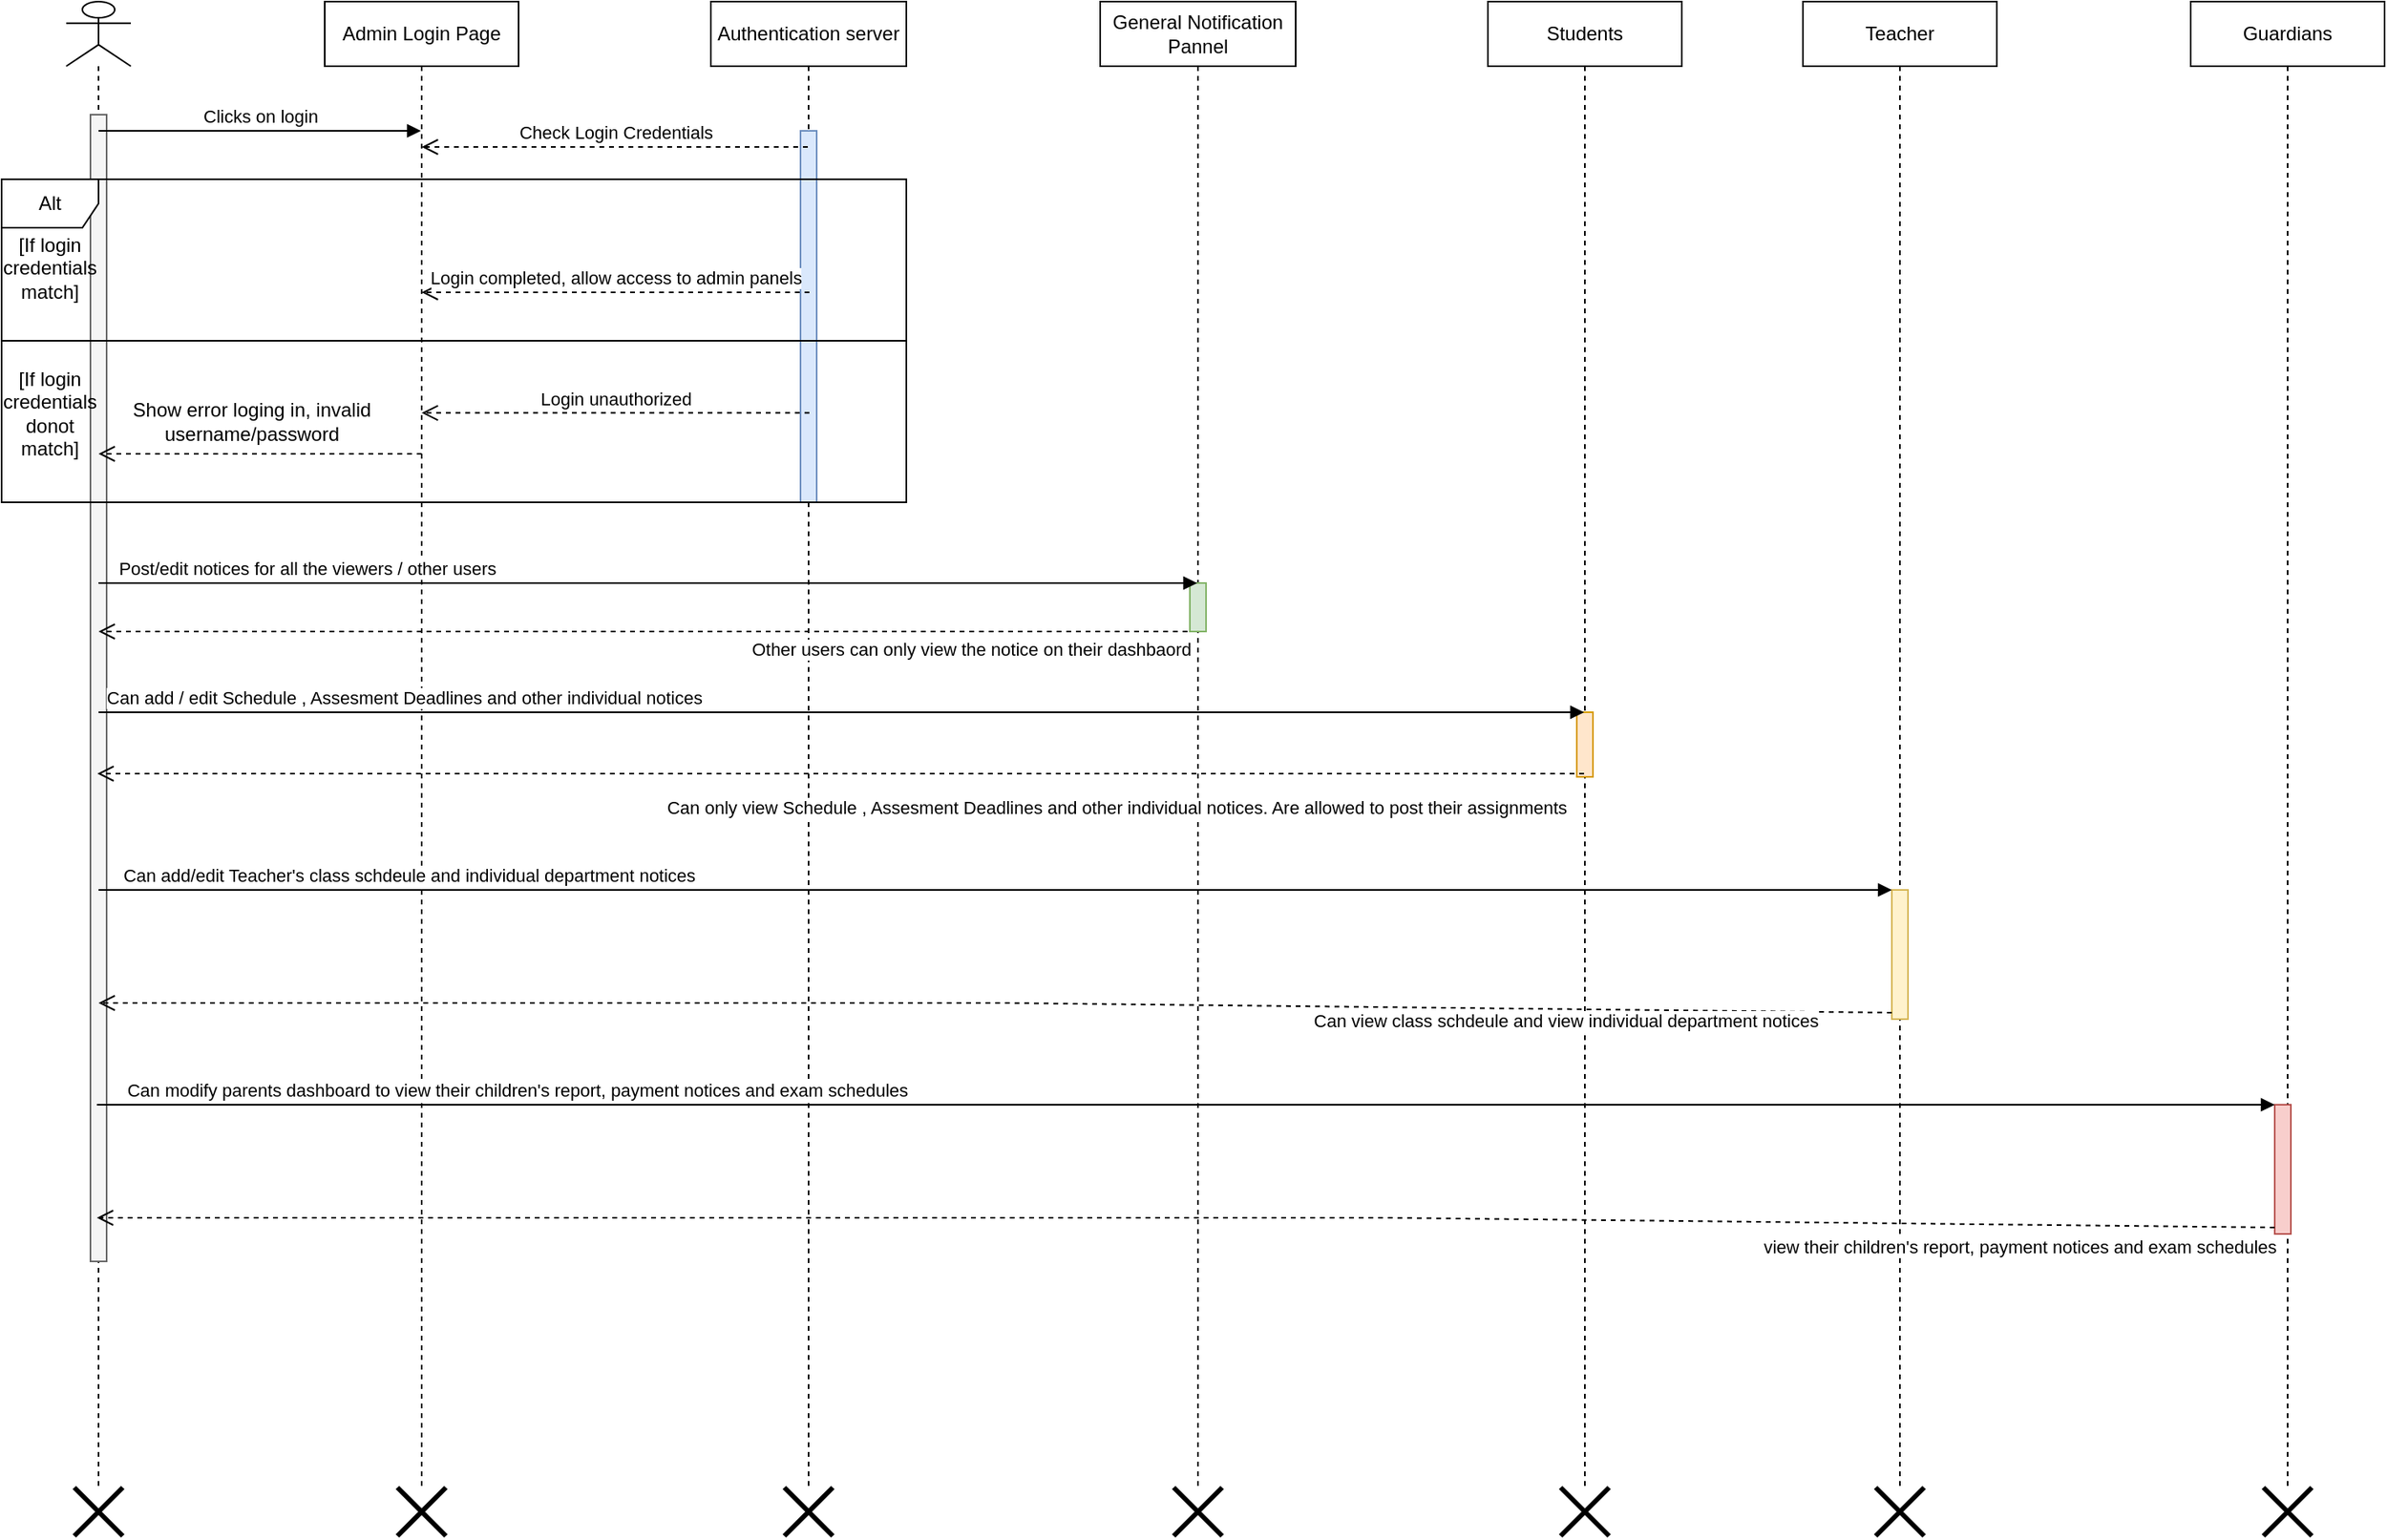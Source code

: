 <mxfile version="20.8.16" type="device"><diagram name="Page-1" id="3COUeQLUfTFimUfFmdfA"><mxGraphModel dx="1727" dy="1010" grid="1" gridSize="10" guides="1" tooltips="1" connect="1" arrows="1" fold="1" page="1" pageScale="1" pageWidth="12000" pageHeight="19000" math="0" shadow="0"><root><mxCell id="0"/><mxCell id="1" parent="0"/><mxCell id="Str_hU6pM-r4xfTBfq0e-1" value="" style="shape=umlLifeline;participant=umlActor;perimeter=lifelinePerimeter;whiteSpace=wrap;html=1;container=1;collapsible=0;recursiveResize=0;verticalAlign=top;spacingTop=36;outlineConnect=0;" vertex="1" parent="1"><mxGeometry x="40" y="40" width="40" height="920" as="geometry"/></mxCell><mxCell id="KBcw7k5QqsPtDlgsryQj-33" value="" style="html=1;points=[];perimeter=orthogonalPerimeter;fillColor=#f5f5f5;fontColor=#333333;strokeColor=#666666;" vertex="1" parent="Str_hU6pM-r4xfTBfq0e-1"><mxGeometry x="15" y="70" width="10" height="710" as="geometry"/></mxCell><mxCell id="Str_hU6pM-r4xfTBfq0e-2" value="Students" style="shape=umlLifeline;perimeter=lifelinePerimeter;whiteSpace=wrap;html=1;container=1;collapsible=0;recursiveResize=0;outlineConnect=0;" vertex="1" parent="1"><mxGeometry x="920" y="40" width="120" height="920" as="geometry"/></mxCell><mxCell id="KBcw7k5QqsPtDlgsryQj-21" value="" style="html=1;points=[];perimeter=orthogonalPerimeter;fillColor=#ffe6cc;strokeColor=#d79b00;" vertex="1" parent="Str_hU6pM-r4xfTBfq0e-2"><mxGeometry x="55" y="440" width="10" height="40" as="geometry"/></mxCell><mxCell id="Str_hU6pM-r4xfTBfq0e-3" value="Teacher" style="shape=umlLifeline;perimeter=lifelinePerimeter;whiteSpace=wrap;html=1;container=1;collapsible=0;recursiveResize=0;outlineConnect=0;" vertex="1" parent="1"><mxGeometry x="1115" y="40" width="120" height="920" as="geometry"/></mxCell><mxCell id="KBcw7k5QqsPtDlgsryQj-18" value="" style="html=1;points=[];perimeter=orthogonalPerimeter;fillColor=#fff2cc;strokeColor=#d6b656;" vertex="1" parent="Str_hU6pM-r4xfTBfq0e-3"><mxGeometry x="55" y="550" width="10" height="80" as="geometry"/></mxCell><mxCell id="Str_hU6pM-r4xfTBfq0e-6" value="Guardians" style="shape=umlLifeline;perimeter=lifelinePerimeter;whiteSpace=wrap;html=1;container=1;collapsible=0;recursiveResize=0;outlineConnect=0;" vertex="1" parent="1"><mxGeometry x="1355" y="40" width="120" height="920" as="geometry"/></mxCell><mxCell id="Str_hU6pM-r4xfTBfq0e-7" value="Authentication server" style="shape=umlLifeline;perimeter=lifelinePerimeter;whiteSpace=wrap;html=1;container=1;collapsible=0;recursiveResize=0;outlineConnect=0;" vertex="1" parent="1"><mxGeometry x="439" y="40" width="121" height="920" as="geometry"/></mxCell><mxCell id="KBcw7k5QqsPtDlgsryQj-23" value="" style="html=1;points=[];perimeter=orthogonalPerimeter;fillColor=#dae8fc;strokeColor=#6c8ebf;" vertex="1" parent="Str_hU6pM-r4xfTBfq0e-7"><mxGeometry x="55.5" y="80" width="10" height="230" as="geometry"/></mxCell><mxCell id="Str_hU6pM-r4xfTBfq0e-10" value="Admin Login Page" style="shape=umlLifeline;perimeter=lifelinePerimeter;whiteSpace=wrap;html=1;container=1;collapsible=0;recursiveResize=0;outlineConnect=0;" vertex="1" parent="1"><mxGeometry x="200" y="40" width="120" height="920" as="geometry"/></mxCell><mxCell id="KBcw7k5QqsPtDlgsryQj-2" value="Check Login Credentials" style="html=1;verticalAlign=bottom;endArrow=open;dashed=1;endSize=8;rounded=0;" edge="1" parent="Str_hU6pM-r4xfTBfq0e-10" source="Str_hU6pM-r4xfTBfq0e-7"><mxGeometry relative="1" as="geometry"><mxPoint x="140" y="90" as="sourcePoint"/><mxPoint x="60" y="90" as="targetPoint"/></mxGeometry></mxCell><mxCell id="Str_hU6pM-r4xfTBfq0e-11" value="Clicks on login" style="html=1;verticalAlign=bottom;endArrow=block;rounded=0;" edge="1" parent="1" target="Str_hU6pM-r4xfTBfq0e-10"><mxGeometry width="80" relative="1" as="geometry"><mxPoint x="60" y="120" as="sourcePoint"/><mxPoint x="140" y="120" as="targetPoint"/></mxGeometry></mxCell><mxCell id="KBcw7k5QqsPtDlgsryQj-1" value="General Notification Pannel" style="shape=umlLifeline;perimeter=lifelinePerimeter;whiteSpace=wrap;html=1;container=1;collapsible=0;recursiveResize=0;outlineConnect=0;" vertex="1" parent="1"><mxGeometry x="680" y="40" width="121" height="920" as="geometry"/></mxCell><mxCell id="KBcw7k5QqsPtDlgsryQj-14" value="Other users can only view the notice on their dashbaord" style="html=1;verticalAlign=bottom;endArrow=open;dashed=1;endSize=8;rounded=0;" edge="1" parent="KBcw7k5QqsPtDlgsryQj-1" target="Str_hU6pM-r4xfTBfq0e-1"><mxGeometry x="-0.588" y="20" relative="1" as="geometry"><mxPoint x="60" y="390" as="sourcePoint"/><mxPoint x="-20" y="390" as="targetPoint"/><mxPoint as="offset"/></mxGeometry></mxCell><mxCell id="KBcw7k5QqsPtDlgsryQj-22" value="" style="html=1;points=[];perimeter=orthogonalPerimeter;fillColor=#d5e8d4;strokeColor=#82b366;" vertex="1" parent="KBcw7k5QqsPtDlgsryQj-1"><mxGeometry x="55.5" y="360" width="10" height="30" as="geometry"/></mxCell><mxCell id="KBcw7k5QqsPtDlgsryQj-3" value="Alt" style="shape=umlFrame;whiteSpace=wrap;html=1;movable=0;resizable=0;rotatable=0;deletable=0;editable=0;connectable=0;" vertex="1" parent="1"><mxGeometry y="150" width="560" height="200" as="geometry"/></mxCell><mxCell id="KBcw7k5QqsPtDlgsryQj-4" value="" style="line;strokeWidth=1;fillColor=none;align=left;verticalAlign=middle;spacingTop=-1;spacingLeft=3;spacingRight=3;rotatable=0;labelPosition=right;points=[];portConstraint=eastwest;strokeColor=inherit;" vertex="1" parent="1"><mxGeometry y="246" width="560" height="8" as="geometry"/></mxCell><mxCell id="KBcw7k5QqsPtDlgsryQj-5" value="[If login credentials match]" style="text;html=1;strokeColor=none;fillColor=none;align=center;verticalAlign=middle;whiteSpace=wrap;rounded=0;" vertex="1" parent="1"><mxGeometry y="190" width="60" height="30" as="geometry"/></mxCell><mxCell id="KBcw7k5QqsPtDlgsryQj-6" value="[If login credentials donot match]" style="text;html=1;strokeColor=none;fillColor=none;align=center;verticalAlign=middle;whiteSpace=wrap;rounded=0;" vertex="1" parent="1"><mxGeometry y="280" width="60" height="30" as="geometry"/></mxCell><mxCell id="KBcw7k5QqsPtDlgsryQj-8" value="Login completed, allow access to admin panels" style="html=1;verticalAlign=bottom;endArrow=open;dashed=1;endSize=8;rounded=0;" edge="1" parent="1"><mxGeometry relative="1" as="geometry"><mxPoint x="500" y="220" as="sourcePoint"/><mxPoint x="260" y="220" as="targetPoint"/></mxGeometry></mxCell><mxCell id="KBcw7k5QqsPtDlgsryQj-9" value="Login unauthorized" style="html=1;verticalAlign=bottom;endArrow=open;dashed=1;endSize=8;rounded=0;" edge="1" parent="1"><mxGeometry relative="1" as="geometry"><mxPoint x="500" y="294.66" as="sourcePoint"/><mxPoint x="260" y="294.66" as="targetPoint"/></mxGeometry></mxCell><mxCell id="KBcw7k5QqsPtDlgsryQj-10" value="" style="html=1;verticalAlign=bottom;endArrow=open;dashed=1;endSize=8;rounded=0;" edge="1" parent="1"><mxGeometry relative="1" as="geometry"><mxPoint x="260" y="320" as="sourcePoint"/><mxPoint x="60" y="320.0" as="targetPoint"/></mxGeometry></mxCell><mxCell id="KBcw7k5QqsPtDlgsryQj-11" value="Show error loging in, invalid username/password" style="text;html=1;strokeColor=none;fillColor=none;align=center;verticalAlign=middle;whiteSpace=wrap;rounded=0;" vertex="1" parent="1"><mxGeometry x="70" y="280" width="170" height="40" as="geometry"/></mxCell><mxCell id="KBcw7k5QqsPtDlgsryQj-12" value="Post/edit notices for all the viewers / other users" style="html=1;verticalAlign=bottom;endArrow=block;rounded=0;" edge="1" parent="1" target="KBcw7k5QqsPtDlgsryQj-1"><mxGeometry x="-0.618" width="80" relative="1" as="geometry"><mxPoint x="60" y="400" as="sourcePoint"/><mxPoint x="140" y="400" as="targetPoint"/><mxPoint x="-1" as="offset"/></mxGeometry></mxCell><mxCell id="KBcw7k5QqsPtDlgsryQj-15" value="Can add / edit Schedule , Assesment Deadlines and other individual notices" style="html=1;verticalAlign=bottom;endArrow=block;rounded=0;" edge="1" parent="1" target="Str_hU6pM-r4xfTBfq0e-2"><mxGeometry x="-0.587" width="80" relative="1" as="geometry"><mxPoint x="60.0" y="480" as="sourcePoint"/><mxPoint x="740" y="480" as="targetPoint"/><mxPoint x="-1" as="offset"/></mxGeometry></mxCell><mxCell id="KBcw7k5QqsPtDlgsryQj-16" value="Can only view Schedule , Assesment Deadlines and other individual notices. Are allowed to post their assignments" style="html=1;verticalAlign=bottom;endArrow=open;dashed=1;endSize=8;rounded=0;" edge="1" parent="1"><mxGeometry x="-0.371" y="30" relative="1" as="geometry"><mxPoint x="979.5" y="518" as="sourcePoint"/><mxPoint x="59.25" y="518" as="targetPoint"/><Array as="points"><mxPoint x="560" y="518"/></Array><mxPoint as="offset"/></mxGeometry></mxCell><mxCell id="KBcw7k5QqsPtDlgsryQj-19" value="Can add/edit Teacher's class schdeule and individual department notices" style="html=1;verticalAlign=bottom;endArrow=block;entryX=0;entryY=0;rounded=0;" edge="1" target="KBcw7k5QqsPtDlgsryQj-18" parent="1" source="Str_hU6pM-r4xfTBfq0e-1"><mxGeometry x="-0.653" relative="1" as="geometry"><mxPoint x="1100" y="560" as="sourcePoint"/><mxPoint x="-1" as="offset"/></mxGeometry></mxCell><mxCell id="KBcw7k5QqsPtDlgsryQj-20" value="Can view class schdeule and view individual department notices" style="html=1;verticalAlign=bottom;endArrow=open;dashed=1;endSize=8;exitX=0;exitY=0.95;rounded=0;" edge="1" source="KBcw7k5QqsPtDlgsryQj-18" parent="1" target="Str_hU6pM-r4xfTBfq0e-1"><mxGeometry x="-0.637" y="16" relative="1" as="geometry"><mxPoint x="1100" y="636" as="targetPoint"/><Array as="points"><mxPoint x="620" y="660"/></Array><mxPoint as="offset"/></mxGeometry></mxCell><mxCell id="KBcw7k5QqsPtDlgsryQj-29" value="" style="html=1;points=[];perimeter=orthogonalPerimeter;fillColor=#f8cecc;strokeColor=#b85450;" vertex="1" parent="1"><mxGeometry x="1407" y="723" width="10" height="80" as="geometry"/></mxCell><mxCell id="KBcw7k5QqsPtDlgsryQj-30" value="Can modify parents dashboard to view their children's report, payment notices and exam schedules" style="html=1;verticalAlign=bottom;endArrow=block;entryX=0;entryY=0;rounded=0;" edge="1" parent="1" target="KBcw7k5QqsPtDlgsryQj-29"><mxGeometry x="-0.613" relative="1" as="geometry"><mxPoint x="58.962" y="723" as="sourcePoint"/><mxPoint x="-1" as="offset"/></mxGeometry></mxCell><mxCell id="KBcw7k5QqsPtDlgsryQj-31" value="view their children's report, payment notices and exam schedules" style="html=1;verticalAlign=bottom;endArrow=open;dashed=1;endSize=8;exitX=0;exitY=0.95;rounded=0;" edge="1" parent="1" source="KBcw7k5QqsPtDlgsryQj-29"><mxGeometry x="-0.767" y="23" relative="1" as="geometry"><mxPoint x="58.962" y="793" as="targetPoint"/><Array as="points"><mxPoint x="857" y="793"/></Array><mxPoint x="-1" as="offset"/></mxGeometry></mxCell><mxCell id="KBcw7k5QqsPtDlgsryQj-34" value="" style="shape=umlDestroy;whiteSpace=wrap;html=1;strokeWidth=3;" vertex="1" parent="1"><mxGeometry x="45" y="960" width="30" height="30" as="geometry"/></mxCell><mxCell id="KBcw7k5QqsPtDlgsryQj-35" value="" style="shape=umlDestroy;whiteSpace=wrap;html=1;strokeWidth=3;" vertex="1" parent="1"><mxGeometry x="245" y="960" width="30" height="30" as="geometry"/></mxCell><mxCell id="KBcw7k5QqsPtDlgsryQj-36" value="" style="shape=umlDestroy;whiteSpace=wrap;html=1;strokeWidth=3;" vertex="1" parent="1"><mxGeometry x="484.5" y="960" width="30" height="30" as="geometry"/></mxCell><mxCell id="KBcw7k5QqsPtDlgsryQj-37" value="" style="shape=umlDestroy;whiteSpace=wrap;html=1;strokeWidth=3;" vertex="1" parent="1"><mxGeometry x="725.5" y="960" width="30" height="30" as="geometry"/></mxCell><mxCell id="KBcw7k5QqsPtDlgsryQj-39" value="" style="shape=umlDestroy;whiteSpace=wrap;html=1;strokeWidth=3;" vertex="1" parent="1"><mxGeometry x="965" y="960" width="30" height="30" as="geometry"/></mxCell><mxCell id="KBcw7k5QqsPtDlgsryQj-40" value="" style="shape=umlDestroy;whiteSpace=wrap;html=1;strokeWidth=3;" vertex="1" parent="1"><mxGeometry x="1160" y="960" width="30" height="30" as="geometry"/></mxCell><mxCell id="KBcw7k5QqsPtDlgsryQj-41" value="" style="shape=umlDestroy;whiteSpace=wrap;html=1;strokeWidth=3;" vertex="1" parent="1"><mxGeometry x="1400" y="960" width="30" height="30" as="geometry"/></mxCell></root></mxGraphModel></diagram></mxfile>